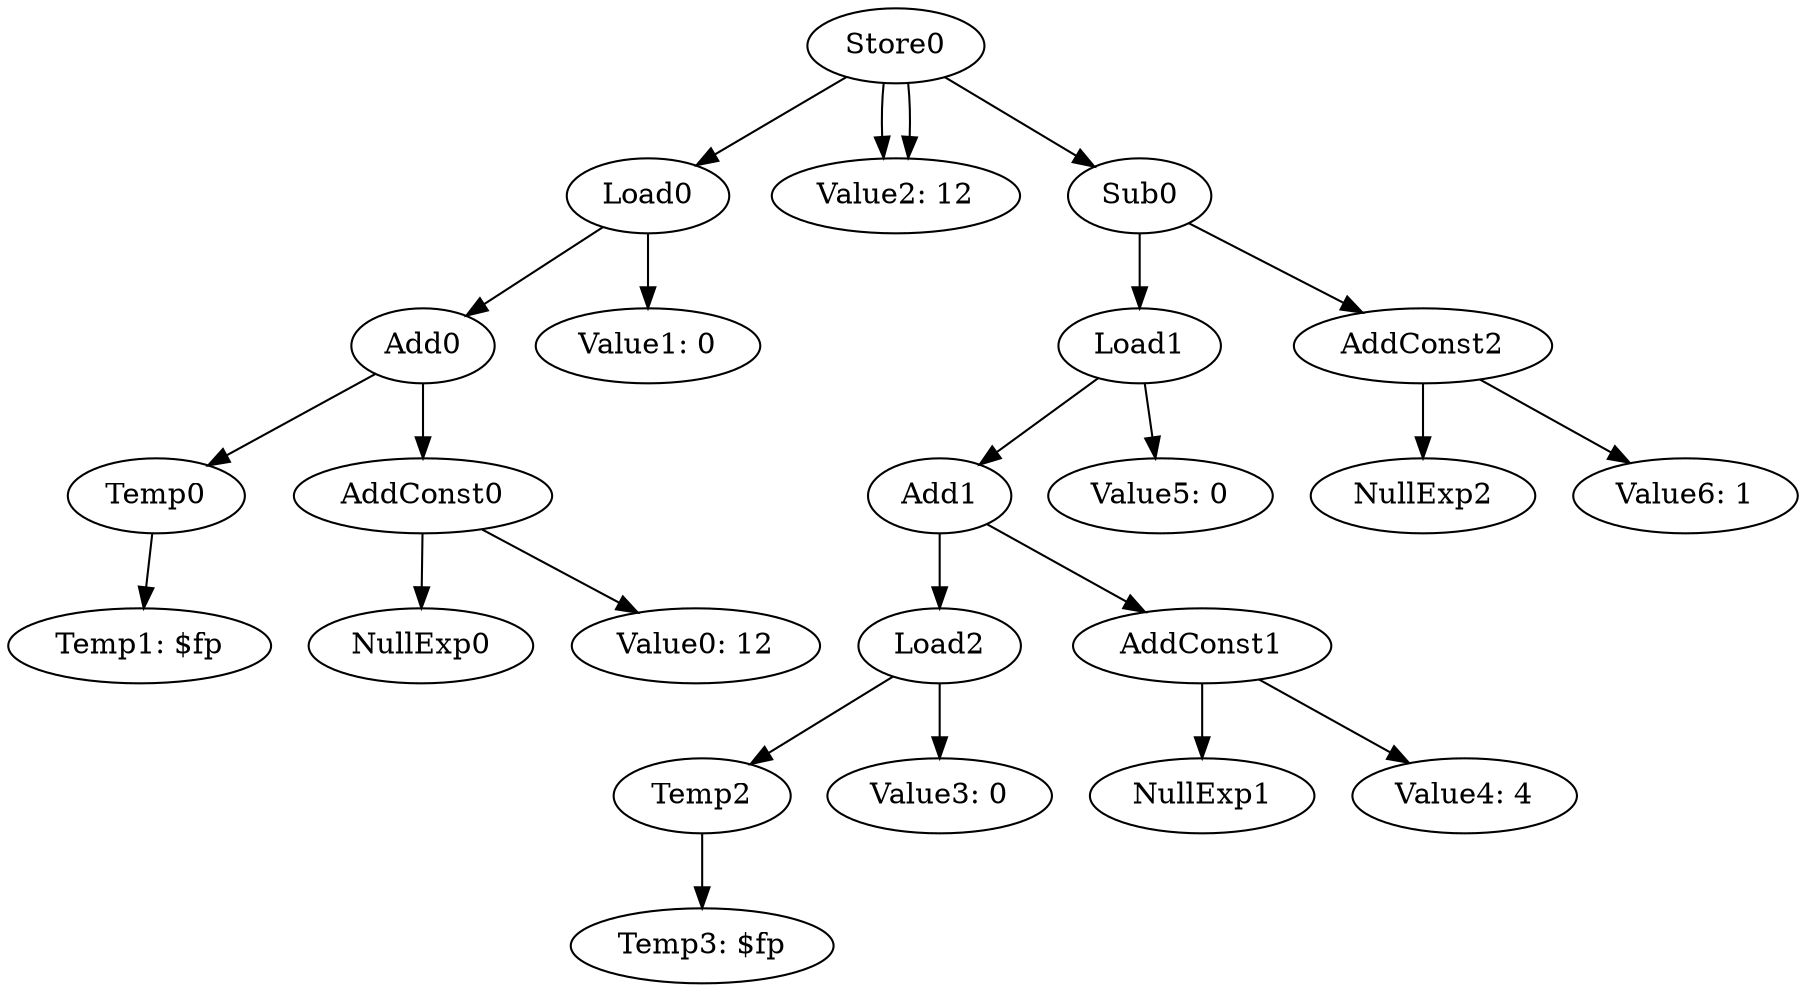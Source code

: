digraph {
	ordering = out;
	AddConst2 -> NullExp2;
	AddConst2 -> "Value6: 1";
	Sub0 -> Load1;
	Sub0 -> AddConst2;
	Load0 -> Add0;
	Load0 -> "Value1: 0";
	Temp0 -> "Temp1: $fp";
	AddConst0 -> NullExp0;
	AddConst0 -> "Value0: 12";
	Add0 -> Temp0;
	Add0 -> AddConst0;
	Load2 -> Temp2;
	Load2 -> "Value3: 0";
	Load1 -> Add1;
	Load1 -> "Value5: 0";
	Temp2 -> "Temp3: $fp";
	Store0 -> Load0;
	Store0 -> "Value2: 12";
	Store0 -> Sub0;
	Store0 -> "Value2: 12";
	Add1 -> Load2;
	Add1 -> AddConst1;
	AddConst1 -> NullExp1;
	AddConst1 -> "Value4: 4";
}

